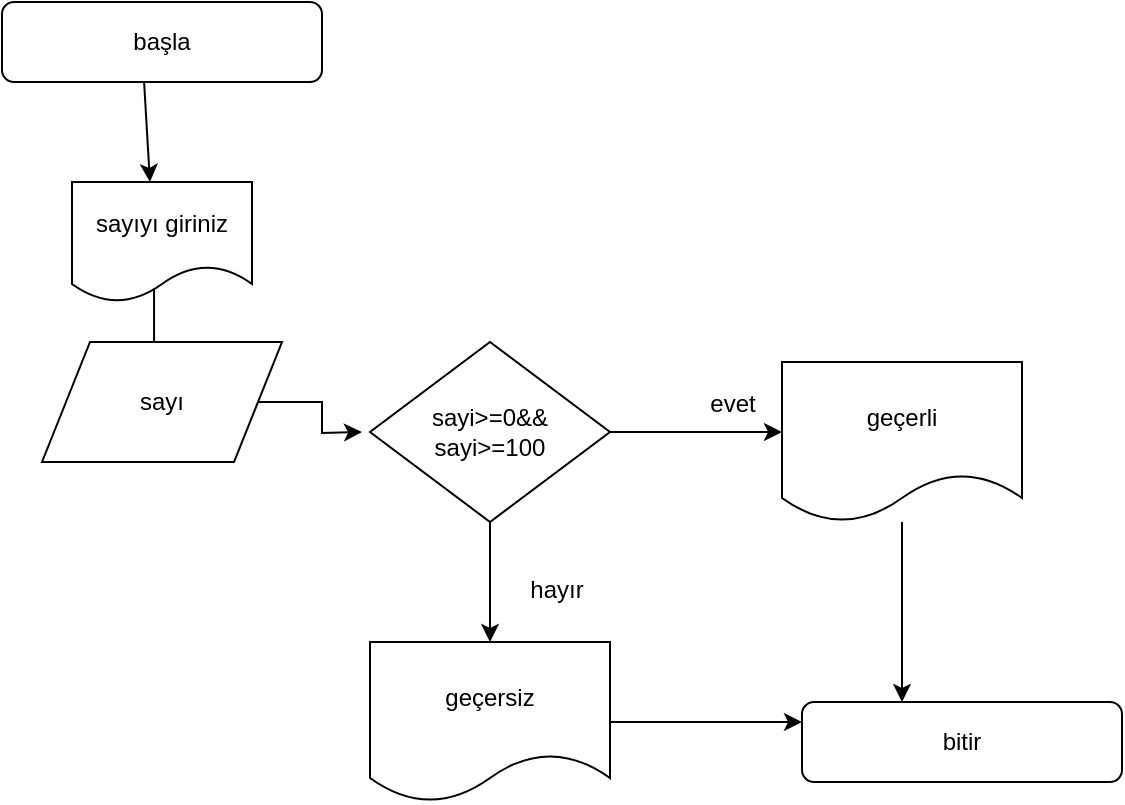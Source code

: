 <mxfile version="12.8.2" type="device"><diagram id="ozdMYnuY829mF_NNVjKQ" name="Page-1"><mxGraphModel dx="946" dy="-573" grid="1" gridSize="10" guides="1" tooltips="1" connect="1" arrows="1" fold="1" page="1" pageScale="1" pageWidth="827" pageHeight="1169" math="0" shadow="0"><root><mxCell id="0"/><mxCell id="1" parent="0"/><mxCell id="QsJz5g2JjvizA2NlghLG-1" value="başla" style="rounded=1;whiteSpace=wrap;html=1;fontSize=12;glass=0;strokeWidth=1;shadow=0;" vertex="1" parent="1"><mxGeometry x="170" y="1240" width="160" height="40" as="geometry"/></mxCell><mxCell id="QsJz5g2JjvizA2NlghLG-19" value="sayıyı giriniz" style="shape=document;whiteSpace=wrap;html=1;boundedLbl=1;" vertex="1" parent="1"><mxGeometry x="205" y="1330" width="90" height="60" as="geometry"/></mxCell><mxCell id="QsJz5g2JjvizA2NlghLG-39" value="" style="endArrow=classic;html=1;exitX=0.444;exitY=1;exitDx=0;exitDy=0;exitPerimeter=0;entryX=0.433;entryY=0;entryDx=0;entryDy=0;entryPerimeter=0;" edge="1" parent="1" source="QsJz5g2JjvizA2NlghLG-1" target="QsJz5g2JjvizA2NlghLG-19"><mxGeometry width="50" height="50" relative="1" as="geometry"><mxPoint x="244" y="1401.98" as="sourcePoint"/><mxPoint x="440" y="1450" as="targetPoint"/></mxGeometry></mxCell><mxCell id="QsJz5g2JjvizA2NlghLG-40" value="" style="endArrow=classic;html=1;exitX=0.456;exitY=0.883;exitDx=0;exitDy=0;exitPerimeter=0;" edge="1" parent="1" source="QsJz5g2JjvizA2NlghLG-19"><mxGeometry width="50" height="50" relative="1" as="geometry"><mxPoint x="300" y="1470" as="sourcePoint"/><mxPoint x="246" y="1450" as="targetPoint"/></mxGeometry></mxCell><mxCell id="QsJz5g2JjvizA2NlghLG-51" style="edgeStyle=orthogonalEdgeStyle;rounded=0;orthogonalLoop=1;jettySize=auto;html=1;" edge="1" parent="1" source="QsJz5g2JjvizA2NlghLG-50"><mxGeometry relative="1" as="geometry"><mxPoint x="350" y="1455" as="targetPoint"/></mxGeometry></mxCell><mxCell id="QsJz5g2JjvizA2NlghLG-50" value="sayı" style="shape=parallelogram;perimeter=parallelogramPerimeter;whiteSpace=wrap;html=1;" vertex="1" parent="1"><mxGeometry x="190" y="1410" width="120" height="60" as="geometry"/></mxCell><mxCell id="QsJz5g2JjvizA2NlghLG-61" style="edgeStyle=orthogonalEdgeStyle;rounded=0;orthogonalLoop=1;jettySize=auto;html=1;" edge="1" parent="1" source="QsJz5g2JjvizA2NlghLG-60"><mxGeometry relative="1" as="geometry"><mxPoint x="560" y="1455" as="targetPoint"/></mxGeometry></mxCell><mxCell id="QsJz5g2JjvizA2NlghLG-62" style="edgeStyle=orthogonalEdgeStyle;rounded=0;orthogonalLoop=1;jettySize=auto;html=1;" edge="1" parent="1" source="QsJz5g2JjvizA2NlghLG-60"><mxGeometry relative="1" as="geometry"><mxPoint x="414" y="1560" as="targetPoint"/></mxGeometry></mxCell><mxCell id="QsJz5g2JjvizA2NlghLG-60" value="sayi&amp;gt;=0&amp;amp;&amp;amp;&lt;br&gt;sayi&amp;gt;=100" style="rhombus;whiteSpace=wrap;html=1;" vertex="1" parent="1"><mxGeometry x="354" y="1410" width="120" height="90" as="geometry"/></mxCell><mxCell id="QsJz5g2JjvizA2NlghLG-63" value="evet" style="text;html=1;align=center;verticalAlign=middle;resizable=0;points=[];autosize=1;" vertex="1" parent="1"><mxGeometry x="515" y="1431" width="40" height="20" as="geometry"/></mxCell><mxCell id="QsJz5g2JjvizA2NlghLG-64" value="hayır" style="text;html=1;align=center;verticalAlign=middle;resizable=0;points=[];autosize=1;" vertex="1" parent="1"><mxGeometry x="427" y="1524" width="40" height="20" as="geometry"/></mxCell><mxCell id="QsJz5g2JjvizA2NlghLG-68" style="edgeStyle=orthogonalEdgeStyle;rounded=0;orthogonalLoop=1;jettySize=auto;html=1;" edge="1" parent="1" source="QsJz5g2JjvizA2NlghLG-65"><mxGeometry relative="1" as="geometry"><mxPoint x="620" y="1590" as="targetPoint"/></mxGeometry></mxCell><mxCell id="QsJz5g2JjvizA2NlghLG-65" value="geçerli" style="shape=document;whiteSpace=wrap;html=1;boundedLbl=1;" vertex="1" parent="1"><mxGeometry x="560" y="1420" width="120" height="80" as="geometry"/></mxCell><mxCell id="QsJz5g2JjvizA2NlghLG-67" style="edgeStyle=orthogonalEdgeStyle;rounded=0;orthogonalLoop=1;jettySize=auto;html=1;" edge="1" parent="1" source="QsJz5g2JjvizA2NlghLG-66"><mxGeometry relative="1" as="geometry"><mxPoint x="570" y="1600" as="targetPoint"/></mxGeometry></mxCell><mxCell id="QsJz5g2JjvizA2NlghLG-66" value="geçersiz" style="shape=document;whiteSpace=wrap;html=1;boundedLbl=1;" vertex="1" parent="1"><mxGeometry x="354" y="1560" width="120" height="80" as="geometry"/></mxCell><mxCell id="QsJz5g2JjvizA2NlghLG-69" value="bitir" style="rounded=1;whiteSpace=wrap;html=1;fontSize=12;glass=0;strokeWidth=1;shadow=0;" vertex="1" parent="1"><mxGeometry x="570" y="1590" width="160" height="40" as="geometry"/></mxCell></root></mxGraphModel></diagram></mxfile>